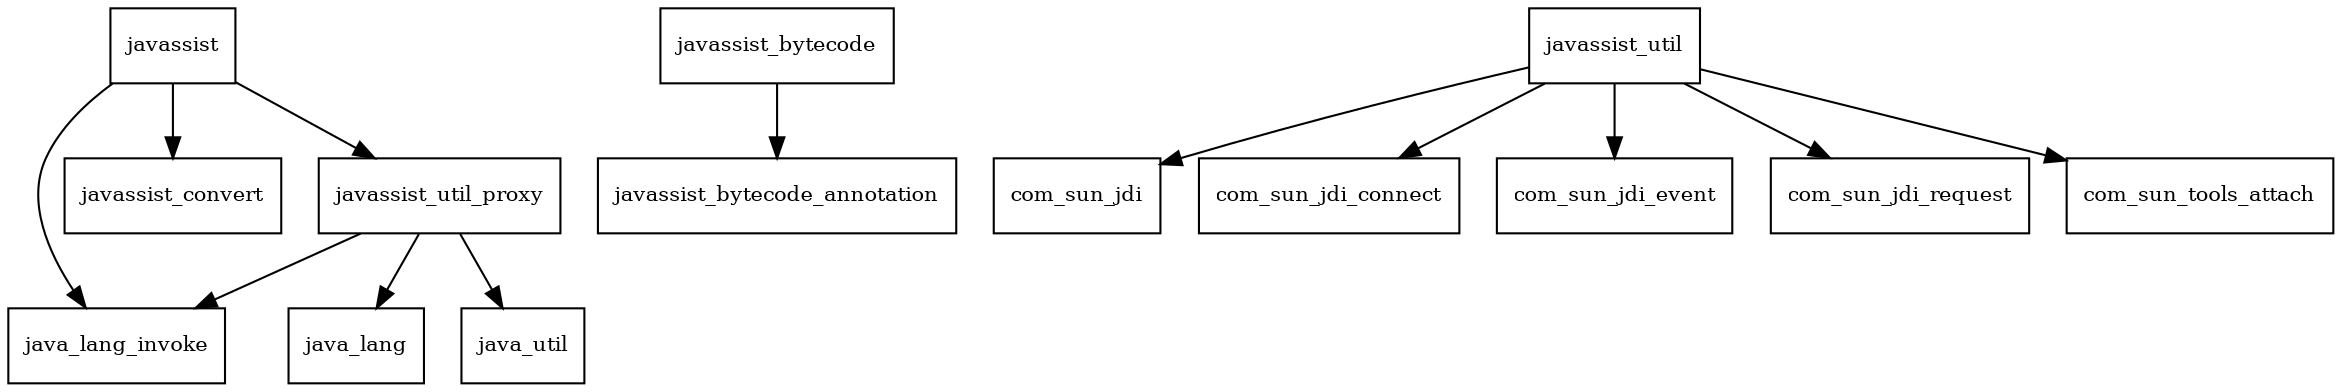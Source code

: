 digraph javassist_3_25_0_GA_package_dependencies {
  node [shape = box, fontsize=10.0];
  javassist -> java_lang_invoke;
  javassist -> javassist_convert;
  javassist -> javassist_util_proxy;
  javassist_bytecode -> javassist_bytecode_annotation;
  javassist_util -> com_sun_jdi;
  javassist_util -> com_sun_jdi_connect;
  javassist_util -> com_sun_jdi_event;
  javassist_util -> com_sun_jdi_request;
  javassist_util -> com_sun_tools_attach;
  javassist_util_proxy -> java_lang;
  javassist_util_proxy -> java_lang_invoke;
  javassist_util_proxy -> java_util;
}
